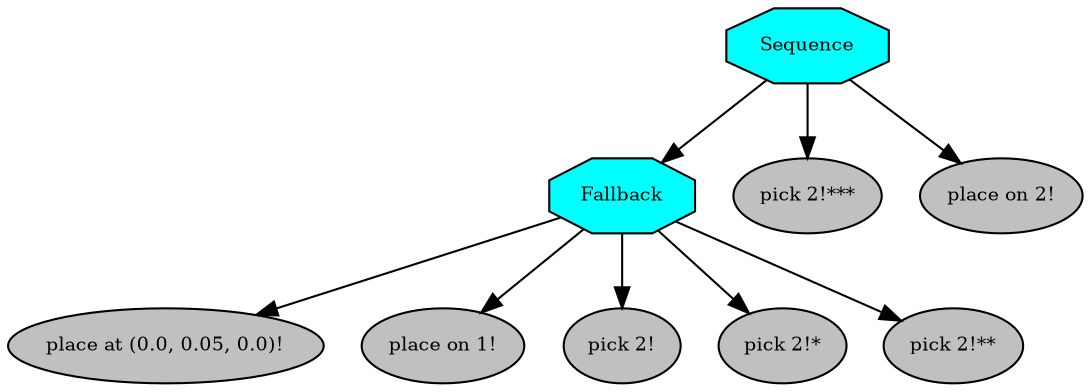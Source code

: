 digraph pastafarianism {
ordering=out;
graph [fontname="times-roman"];
node [fontname="times-roman"];
edge [fontname="times-roman"];
Sequence [fillcolor=cyan, fontcolor=black, fontsize=9, label=Sequence, shape=octagon, style=filled];
Fallback [fillcolor=cyan, fontcolor=black, fontsize=9, label=Fallback, shape=octagon, style=filled];
Sequence -> Fallback;
"place at (0.0, 0.05, 0.0)!" [fillcolor=gray, fontcolor=black, fontsize=9, label="place at (0.0, 0.05, 0.0)!", shape=ellipse, style=filled];
Fallback -> "place at (0.0, 0.05, 0.0)!";
"place on 1!" [fillcolor=gray, fontcolor=black, fontsize=9, label="place on 1!", shape=ellipse, style=filled];
Fallback -> "place on 1!";
"pick 2!" [fillcolor=gray, fontcolor=black, fontsize=9, label="pick 2!", shape=ellipse, style=filled];
Fallback -> "pick 2!";
"pick 2!*" [fillcolor=gray, fontcolor=black, fontsize=9, label="pick 2!*", shape=ellipse, style=filled];
Fallback -> "pick 2!*";
"pick 2!**" [fillcolor=gray, fontcolor=black, fontsize=9, label="pick 2!**", shape=ellipse, style=filled];
Fallback -> "pick 2!**";
"pick 2!***" [fillcolor=gray, fontcolor=black, fontsize=9, label="pick 2!***", shape=ellipse, style=filled];
Sequence -> "pick 2!***";
"place on 2!" [fillcolor=gray, fontcolor=black, fontsize=9, label="place on 2!", shape=ellipse, style=filled];
Sequence -> "place on 2!";
}
